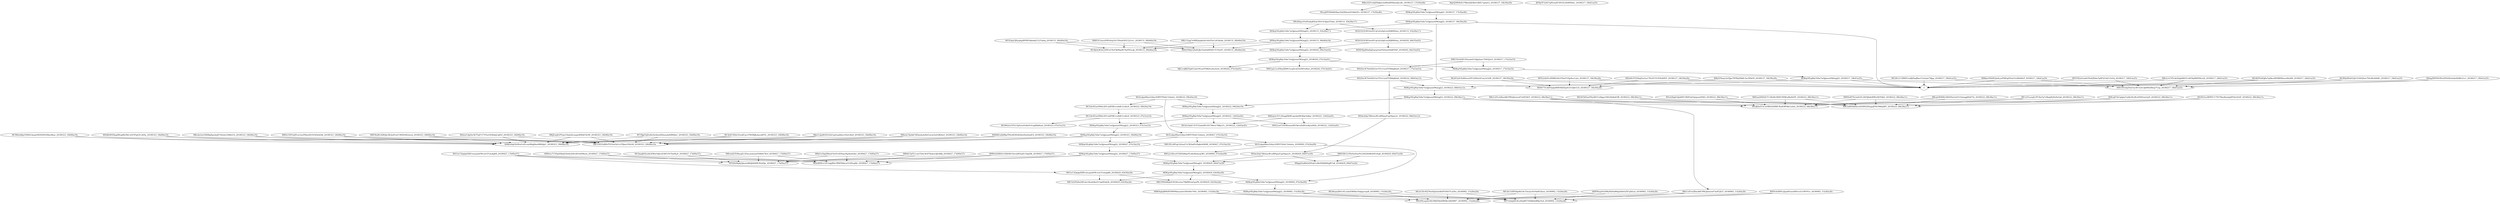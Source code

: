 digraph{rankdir=TB;MHGaxHZDQUT11Rtd9r3BATCfNWiuWaH2DY_20180222_08h38m11s -> MFqKSxFFoCwVBb5hNRWCRuB3RV4kCezfnh_20180222_08h38m11s;
M8853CswrnN9PxSxpToUYHuhE8V27j21oU_20180131_06h46m54s -> MURjQLBGhCjTHFwU9uF4kMxpW7XyPDLLqk_20180131_06h46m54s;
MWUDrxSQP1XYuydwEGAJqQuyr7N9GJ2ziT_20180217_17h23m53s -> MS2Dn1K76wD42Gw1VYcUrxoFFD8AqRobif_20180217_17h23m53s;
MFEiLAitPzc9N8RGAtLFHwEUPjpXuvL2yx_20180127_18h39m26s -> 3MgVijYBV8oPz7XBnQQEKbG3BZL7qnQrLt_20180127_18h39m26s;
MBntm7fjxbkF3KXmdnAsWeGuLm5wEQKDmY_20180323_18h08m16s -> MM6uiAqG6zWmFnZGcmhBtgJhbotB84hJyC_20180323_18h08m16s;
MDzgZ8DY6t5fEeQY92Hriiw9nNt8KLFsc1_20180217_18h41m25s -> 3JH5fpTF3z927q9VrzyXCNFGE2NdfNNfnv_20180217_18h41m25s;
MDKqrNEgRdyTdAx7iuQjjiunatPAQugJ22_20180202_07h14m01s -> MDKqrNEgRdyTdAx7iuQjjiunatPAQugJ22_20180217_17h23m53s;
MDzgZ8DY6t5fEeQY92Hriiw9nNt8KLFsc1_20180217_18h41m25s -> MNCHYi1kj5NnFmvBU5nS1AJNMrZBwp7U2p_20180217_18h41m25s;
MGFydpx68mt2t4iysYtBYVTHrbC1h4atty_20180902_07h24m09s -> M8Uj1zNhvzV558DQ6bjePLdAsMohouJ3KY_20180902_07h24m09s;
MAM4EoZjMRpTP6ci6E8SrKSdetHwtbxdEX_20180323_18h08m16s -> MM6uiAqG6zWmFnZGcmhBtgJhbotB84hJyC_20180323_18h08m16s;
MGFydpx68mt2t4iysYtBYVTHrbC1h4atty_20180427_07h10m10s -> MGFydpx68mt2t4iysYtBYVTHrbC1h4atty_20180902_07h24m09s;
MDKqrNEgRdyTdAx7iuQjjiunatPAQugJ22_20180427_17h00m57s -> MQwRHEw1ZFvnJgWkcTBMT68wuzYcNSvgMe_20180427_17h00m57s;
MDKqrNEgRdyTdAx7iuQjjiunatPAQugJ22_20180323_07h31m33s -> MDKqrNEgRdyTdAx7iuQjjiunatPAQugJ22_20180323_18h08m16s;
MHrb9cYT2D4qZ2e2tz17fYnYU5UDTh4HNT_20180127_18h39m26s -> MHSF75CdbPQoJiaMM5MZZtpSG51DjbCLTo_20180127_18h39m26s;
MF29LvU1RMSUxuRjFkuJRax1CmGpw7SJpp_20180217_18h41m25s -> 3JH5fpTF3z927q9VrzyXCNFGE2NdfNNfnv_20180217_18h41m25s;
MHGaxHZDQUT11Rtd9r3BATCfNWiuWaH2DY_20180222_08h38m11s -> MW3o68VAZ6hvwZtHHGZNognJF6S3M6qH6T_20180222_08h38m11s;
MDKqrNEgRdyTdAx7iuQjjiunatPAQugJ22_20180131_05h28m17s -> MDKqrNEgRdyTdAx7iuQjjiunatPAQugJ22_20180131_06h46m54s;
M99uLs7UYDpiSMqS5HsRcD4Fo4PvbNMxxA_20180427_17h00m57s -> MQwRHEw1ZFvnJgWkcTBMT68wuzYcNSvgMe_20180427_17h00m57s;
MAM4EoZjMRpTP6ci6E8SrKSdetHwtbxdEX_20180323_18h08m16s -> MKTvfd1SxB6vPYZ3ox5hLLzTDJmvGSb24f_20180323_18h08m16s;
MVi1xC3QqdpHZBUmLq2ykYWv2zCFGm4gKR_20180427_17h00m57s -> MVi1xC3QqdpHZBUmLq2ykYWv2zCFGm4gKR_20180429_02h56m26s;
MDKqrNEgRdyTdAx7iuQjjiunatPAQugJ22_20180217_18h41m25s -> MNCHYi1kj5NnFmvBU5nS1AJNMrZBwp7U2p_20180217_18h41m25s;
MCQmgKZZn2kGHWzF4J4s2ERZCP47XwRLjV_20180427_17h00m57s -> MQwRHEw1ZFvnJgWkcTBMT68wuzYcNSvgMe_20180427_17h00m57s;
M99uLs7UYDpiSMqS5HsRcD4Fo4PvbNMxxA_20180427_17h00m57s -> MTiDhD6pkj3jkuari4KbJbH49fCfb2jNjy_20180427_17h00m57s;
MMkwrNS6XUJndLysZNB3gFHutLEyWk4HvP_20180217_18h41m25s -> MNCHYi1kj5NnFmvBU5nS1AJNMrZBwp7U2p_20180217_18h41m25s;
MWHoM79v2w6zYL2AFSJhibtKRExM3Y4Ji2_20180222_08h38m11s -> MW3o68VAZ6hvwZtHHGZNognJF6S3M6qH6T_20180222_08h38m11s;
MDKqrNEgRdyTdAx7iuQjjiunatPAQugJ22_20180202_07h14m01s -> MJCvvdJKEPgdUGyk19GzyVFXKZLefm3tmS_20180202_07h14m01s;
MFVVX2xEuahhTDoEJNhmTg9FQCA2Cr5zVq_20180217_18h41m25s -> MNCHYi1kj5NnFmvBU5nS1AJNMrZBwp7U2p_20180217_18h41m25s;
MGFydpx68mt2t4iysYtBYVTHrbC1h4atty_20180902_07h24m09s -> MDKqrNEgRdyTdAx7iuQjjiunatPAQugJ22_20180902_07h24m09s;
MBvmbDTE8bxqZL3PmLmah1juFH48Ar7Kvf_20180427_17h00m57s -> MTiDhD6pkj3jkuari4KbJbH49fCfb2jNjy_20180427_17h00m57s;
MDKqrNEgRdyTdAx7iuQjjiunatPAQugJ22_20180222_08h38m11s -> MW3o68VAZ6hvwZtHHGZNognJF6S3M6qH6T_20180222_08h38m11s;
M9cRSgxvPx4NwkyKfVqUXVrCEQJasVTidm_20180131_05h28m17s -> MDKqrNEgRdyTdAx7iuQjjiunatPAQugJ22_20180131_05h28m17s;
MKcpGKXXXLtHhSYbsGoQ1UQzwqgjXQd75y_20180222_08h38m11s -> MW3o68VAZ6hvwZtHHGZNognJF6S3M6qH6T_20180222_08h38m11s;
MDKqrNEgRdyTdAx7iuQjjiunatPAQugJ22_20180902_11h26m26s -> MVoVXLsqobu5K3AWJTAh4ZBSRs1J6iiMW7_20180902_11h26m26s;
MCM8wdBgrY4WKvQnupV6DNZ9EDfXyo9kue_20180323_18h08m16s -> MM6uiAqG6zWmFnZGcmhBtgJhbotB84hJyC_20180323_18h08m16s;
MFvcV1ocxqEcPF3bxTq7vBzgdEjDyHa5a8_20180222_08h38m11s -> MW3o68VAZ6hvwZtHHGZNognJF6S3M6qH6T_20180222_08h38m11s;
MGFydpx68mt2t4iysYtBYVTHrbC1h4atty_20180222_09h20m19s -> MDKqrNEgRdyTdAx7iuQjjiunatPAQugJ22_20180222_09h20m19s;
MNd6hWSNpajfWng6K29bCxQTYPgEZCsKNy_20180323_18h08m16s -> MM6uiAqG6zWmFnZGcmhBtgJhbotB84hJyC_20180323_18h08m16s;
MDKqrNEgRdyTdAx7iuQjjiunatPAQugJ22_20180127_18h39m26s -> 3MgVijYBV8oPz7XBnQQEKbG3BZL7qnQrLt_20180127_18h39m26s;
MFEiLAitPzc9N8RGAtLFHwEUPjpXuvL2yx_20180127_18h39m26s -> MHSF75CdbPQoJiaMM5MZZtpSG51DjbCLTo_20180127_18h39m26s;
MDKqrNEgRdyTdAx7iuQjjiunatPAQugJ22_20180323_18h08m16s -> MKTvfd1SxB6vPYZ3ox5hLLzTDJmvGSb24f_20180323_18h08m16s;
MKuAe2nz5tRXBg9gwdyJD7bHoh23A9kGCh_20180323_18h08m16s -> MKTvfd1SxB6vPYZ3ox5hLLzTDJmvGSb24f_20180323_18h08m16s;
MHrb9cYT2D4qZ2e2tz17fYnYU5UDTh4HNT_20180127_18h39m26s -> 3MgVijYBV8oPz7XBnQQEKbG3BZL7qnQrLt_20180127_18h39m26s;
MDKqrNEgRdyTdAx7iuQjjiunatPAQugJ22_20180131_06h46m54s -> M9rhTPAyEz6a6UJkvVwbttkWHZUTUYhtZC_20180131_06h46m54s;
MDKqrNEgRdyTdAx7iuQjjiunatPAQugJ22_20180429_02h56m26s -> MDKqrNEgRdyTdAx7iuQjjiunatPAQugJ22_20180902_07h24m09s;
MHLaJT1kUqdgtxUmKo5Ey8LnF6ZttweCpN_20180222_08h38m11s -> MW3o68VAZ6hvwZtHHGZNognJF6S3M6qH6T_20180222_08h38m11s;
MRyFn3AqDRhiuEVetPvQYXwp3Sp9yhA3k2_20180427_17h00m57s -> MQwRHEw1ZFvnJgWkcTBMT68wuzYcNSvgMe_20180427_17h00m57s;
MMkwrNS6XUJndLysZNB3gFHutLEyWk4HvP_20180217_18h41m25s -> 3JH5fpTF3z927q9VrzyXCNFGE2NdfNNfnv_20180217_18h41m25s;
MEA6vpvJS61v4L1adoEMNko1SdgajcvqaR_20180902_11h26m26s -> MP7rwbgHiEALz44q96UY4iXkbEJRXjvVoA_20180902_11h26m26s;
MDKqrNEgRdyTdAx7iuQjjiunatPAQugJ22_20180429_00h07m20s -> MDKqrNEgRdyTdAx7iuQjjiunatPAQugJ22_20180429_02h56m26s;
MGsG3Zc95j79nA5iJa5mHbDY5Nf37LsQVn_20180902_11h26m26s -> MVoVXLsqobu5K3AWJTAh4ZBSRs1J6iiMW7_20180902_11h26m26s;
MSAe2bhj7ARwiaoWcuBfSpq3Cpj56gsa3v_20180429_00h07m20s -> MDKqrNEgRdyTdAx7iuQjjiunatPAQugJ22_20180429_00h07m20s;
MKxLrvCVScAySQg64W3UoSEXq9X6HNtvQ2_20180217_18h41m25s -> MNCHYi1kj5NnFmvBU5nS1AJNMrZBwp7U2p_20180217_18h41m25s;
MFckG1iHPNAp9bUdC3Ta3yLHvPddPL82sn_20180902_11h26m26s -> MVoVXLsqobu5K3AWJTAh4ZBSRs1J6iiMW7_20180902_11h26m26s;
MBvmbDTE8bxqZL3PmLmah1juFH48Ar7Kvf_20180427_17h00m57s -> MQwRHEw1ZFvnJgWkcTBMT68wuzYcNSvgMe_20180427_17h00m57s;
MKuAe2nz5tRXBg9gwdyJD7bHoh23A9kGCh_20180323_18h08m16s -> MM6uiAqG6zWmFnZGcmhBtgJhbotB84hJyC_20180323_18h08m16s;
MDKqrNEgRdyTdAx7iuQjjiunatPAQugJ22_20180222_12h02m45s -> MNGLzeCFXDWyxxmWESkvxDnRGeeKyndXSb_20180222_12h02m45s;
MBm3QT1eDjZDbJbxi3nMHzRY6hbu4J1yBc_20180127_17h30m46s -> MLazJHVDbbBdiXpn2fzJ28bLpQ25dbk2Fo_20180127_17h30m46s;
MRyEP4nazi3nYJpn7RTBqV9bRcTavNDb59_20180127_18h39m26s -> 3MgVijYBV8oPz7XBnQQEKbG3BZL7qnQrLt_20180127_18h39m26s;
M8Ds1SHTwJfVvm3uzPR4a26Z3FhPkt4Zd6_20180323_18h08m16s -> MM6uiAqG6zWmFnZGcmhBtgJhbotB84hJyC_20180323_18h08m16s;
MCG4eNGnrSWAe3EFcaHFBEvvy8dE1LeKsN_20180323_07h31m33s -> MDKqrNEgRdyTdAx7iuQjjiunatPAQugJ22_20180323_07h31m33s;
MGNGGecRPR5U17YS7MnnKauhgDFNoL9rAT_20180222_08h38m11s -> MW3o68VAZ6hvwZtHHGZNognJF6S3M6qH6T_20180222_08h38m11s;
MKxLrvCVScAySQg64W3UoSEXq9X6HNtvQ2_20180217_18h41m25s -> 3JH5fpTF3z927q9VrzyXCNFGE2NdfNNfnv_20180217_18h41m25s;
MS2Dn1K76wD42Gw1VYcUrxoFFD8AqRobif_20180217_17h23m53s -> MS2Dn1K76wD42Gw1VYcUrxoFFD8AqRobif_20180222_08h03m12s;
MDKqrNEgRdyTdAx7iuQjjiunatPAQugJ22_20180222_12h02m45s -> MUk3vAxkU3UPT2ndufRTrXY7Mww7RBp1FL_20180222_12h02m45s;
MBh6t7pfTL1cmCYAw363f79ydos3JZeB8J_20180427_17h00m57s -> MTiDhD6pkj3jkuari4KbJbH49fCfb2jNjy_20180427_17h00m57s;
M8PWmpVoG6MyM29x86bg5bHrQ3X7pXiGyf_20180902_11h26m26s -> MP7rwbgHiEALz44q96UY4iXkbEJRXjvVoA_20180902_11h26m26s;
MKcpGKXXXLtHhSYbsGoQ1UQzwqgjXQd75y_20180222_08h38m11s -> MFqKSxFFoCwVBb5hNRWCRuB3RV4kCezfnh_20180222_08h38m11s;
MDKqrNEgRdyTdAx7iuQjjiunatPAQugJ22_20180427_07h10m10s -> MDKqrNEgRdyTdAx7iuQjjiunatPAQugJ22_20180427_17h00m57s;
MS2Dn1K76wD42Gw1VYcUrxoFFD8AqRobif_20180222_08h03m12s -> MSAe2bhj7ARwiaoWcuBfSpq3Cpj56gsa3v_20180222_08h03m12s;
MCG4eNGnrSWAe3EFcaHFBEvvy8dE1LeKsN_20180323_07h31m33s -> MGW6uGeTPGLTbjYeezPsdbNGFnq4RbBoxb_20180323_07h31m33s;
M8cCoN1oQXmrk8CPBGjhiexrn47mR7jX2T_20180222_08h38m11s -> M8cCoN1oQXmrk8CPBGjhiexrn47mR7jX2T_20180902_11h26m26s;
MS2Dn1K76wD42Gw1VYcUrxoFFD8AqRobif_20180222_08h03m12s -> MDKqrNEgRdyTdAx7iuQjjiunatPAQugJ22_20180222_08h03m12s;
MVi1xC3QqdpHZBUmLq2ykYWv2zCFGm4gKR_20180427_17h00m57s -> MQwRHEw1ZFvnJgWkcTBMT68wuzYcNSvgMe_20180427_17h00m57s;
MGfr5Q183B1bwAYCqGsZsDgEexQDJ8MDmy_20180131_05h28m17s -> MGfr5Q183B1bwAYCqGsZsDgEexQDJ8MDmy_20180202_06h35m03s;
MDKqrNEgRdyTdAx7iuQjjiunatPAQugJ22_20180131_06h46m54s -> MDKqrNEgRdyTdAx7iuQjjiunatPAQugJ22_20180202_06h35m03s;
MDKqrNEgRdyTdAx7iuQjjiunatPAQugJ22_20180217_18h41m25s -> 3JH5fpTF3z927q9VrzyXCNFGE2NdfNNfnv_20180217_18h41m25s;
M9cRSgxvPx4NwkyKfVqUXVrCEQJasVTidm_20180131_05h28m17s -> MGfr5Q183B1bwAYCqGsZsDgEexQDJ8MDmy_20180131_05h28m17s;
M8853CswrnN9PxSxpToUYHuhE8V27j21oU_20180131_06h46m54s -> M9rhTPAyEz6a6UJkvVwbttkWHZUTUYhtZC_20180131_06h46m54s;
MGFydpx68mt2t4iysYtBYVTHrbC1h4atty_20180427_07h10m10s -> M8URUuXPzqCxSxxd7vCWQaB3rNgKeAD6Mf_20180427_07h10m10s;
MEA6vpvJS61v4L1adoEMNko1SdgajcvqaR_20180902_11h26m26s -> MVoVXLsqobu5K3AWJTAh4ZBSRs1J6iiMW7_20180902_11h26m26s;
MKLCFgqCwMBQiypkttbEcKdTQvCx61Kohb_20180131_06h46m54s -> MURjQLBGhCjTHFwU9uF4kMxpW7XyPDLLqk_20180131_06h46m54s;
MFVVX2xEuahhTDoEJNhmTg9FQCA2Cr5zVq_20180217_18h41m25s -> 3JH5fpTF3z927q9VrzyXCNFGE2NdfNNfnv_20180217_18h41m25s;
MEt955kYawPDyADCUsHgpcG9ZoVkAhdGfR_20180222_08h38m11s -> MFqKSxFFoCwVBb5hNRWCRuB3RV4kCezfnh_20180222_08h38m11s;
MDKqrNEgRdyTdAx7iuQjjiunatPAQugJ22_20180427_17h00m57s -> MTiDhD6pkj3jkuari4KbJbH49fCfb2jNjy_20180427_17h00m57s;
M8EWqWLtKBQJe3KQxiZGwF3WXiYAS2wick_20180323_18h08m16s -> MM6uiAqG6zWmFnZGcmhBtgJhbotB84hJyC_20180323_18h08m16s;
MVi1xC3QqdpHZBUmLq2ykYWv2zCFGm4gKR_20180429_02h56m26s -> MK7eEZEkXa2MLdsr1KudsRarZ13qQEbbQb_20180429_02h56m26s;
MNDv4oRHUxJxjn6EtrytHfFevoTz1WVYGv_20180902_11h26m26s -> MP7rwbgHiEALz44q96UY4iXkbEJRXjvVoA_20180902_11h26m26s;
MQwnU4gDw5K7PqP1T7VYis2VEKbfqUp8Gf_20180323_18h08m16s -> MM6uiAqG6zWmFnZGcmhBtgJhbotB84hJyC_20180323_18h08m16s;
MBhtg2e3UCcKmjgHkMCqmAahWGKgCkAkoi_20180222_12h02m45s -> MNGLzeCFXDWyxxmWESkvxDnRGeeKyndXSb_20180222_12h02m45s;
MRD5BULUPbr9zA5mPh1Z62DbMhN4Frfrq8_20180429_00h07m20s -> MDKqrNEgRdyTdAx7iuQjjiunatPAQugJ22_20180429_00h07m20s;
MKLCFgqCwMBQiypkttbEcKdTQvCx61Kohb_20180131_06h46m54s -> M9rhTPAyEz6a6UJkvVwbttkWHZUTUYhtZC_20180131_06h46m54s;
MF29LvU1RMSUxuRjFkuJRax1CmGpw7SJpp_20180217_18h41m25s -> MNCHYi1kj5NnFmvBU5nS1AJNMrZBwp7U2p_20180217_18h41m25s;
MEt955kYawPDyADCUsHgpcG9ZoVkAhdGfR_20180222_08h38m11s -> MW3o68VAZ6hvwZtHHGZNognJF6S3M6qH6T_20180222_08h38m11s;
MDKqrNEgRdyTdAx7iuQjjiunatPAQugJ22_20180131_06h46m54s -> MURjQLBGhCjTHFwU9uF4kMxpW7XyPDLLqk_20180131_06h46m54s;
MLbP2zZvSiA9zxciePF226DesVCwy3vLbW_20180127_18h39m26s -> MHSF75CdbPQoJiaMM5MZZtpSG51DjbCLTo_20180127_18h39m26s;
MFvcV1ocxqEcPF3bxTq7vBzgdEjDyHa5a8_20180222_08h38m11s -> MFqKSxFFoCwVBb5hNRWCRuB3RV4kCezfnh_20180222_08h38m11s;
M8EWqWLtKBQJe3KQxiZGwF3WXiYAS2wick_20180323_18h08m16s -> MKTvfd1SxB6vPYZ3ox5hLLzTDJmvGSb24f_20180323_18h08m16s;
MGfr5Q183B1bwAYCqGsZsDgEexQDJ8MDmy_20180202_06h35m03s -> MD9F8JxJMwJQpEpng3mhVQrEg5t6ABTHiP_20180202_06h35m03s;
MKJEarjbGPVqu33AobA2caxgL8PAQEYk3W_20180323_18h08m16s -> MM6uiAqG6zWmFnZGcmhBtgJhbotB84hJyC_20180323_18h08m16s;
MDKqrNEgRdyTdAx7iuQjjiunatPAQugJ22_20180902_11h26m26s -> MP7rwbgHiEALz44q96UY4iXkbEJRXjvVoA_20180902_11h26m26s;
MDKqrNEgRdyTdAx7iuQjjiunatPAQugJ22_20180202_06h35m03s -> MDKqrNEgRdyTdAx7iuQjjiunatPAQugJ22_20180202_07h14m01s;
MGtKDVnXQj6a7gNkceMYAB9Hyuzufbs9Xt_20180217_18h41m25s -> MNCHYi1kj5NnFmvBU5nS1AJNMrZBwp7U2p_20180217_18h41m25s;
MDKqrNEgRdyTdAx7iuQjjiunatPAQugJ22_20180429_02h56m26s -> MK7eEZEkXa2MLdsr1KudsRarZ13qQEbbQb_20180429_02h56m26s;
MDKqrNEgRdyTdAx7iuQjjiunatPAQugJ22_20180427_17h00m57s -> MDKqrNEgRdyTdAx7iuQjjiunatPAQugJ22_20180429_00h07m20s;
MFH3gaUJHyiq4giBY9R3Qkwkfq7Uj7Qa4q_20180131_06h46m54s -> MURjQLBGhCjTHFwU9uF4kMxpW7XyPDLLqk_20180131_06h46m54s;
MWUDrxSQP1XYuydwEGAJqQuyr7N9GJ2ziT_20180217_17h23m53s -> MDKqrNEgRdyTdAx7iuQjjiunatPAQugJ22_20180217_17h23m53s;
MSAe2bhj7ARwiaoWcuBfSpq3Cpj56gsa3v_20180429_00h07m20s -> M9gp4LhiKkQ29ZwJt1xMzS9Hj6MnjJX7nK_20180429_00h07m20s;
MDKqrNEgRdyTdAx7iuQjjiunatPAQugJ22_20180222_09h20m19s -> MDKqrNEgRdyTdAx7iuQjjiunatPAQugJ22_20180222_12h02m45s;
MDKqrNEgRdyTdAx7iuQjjiunatPAQugJ22_20180127_17h30m46s -> MDKqrNEgRdyTdAx7iuQjjiunatPAQugJ22_20180127_18h39m26s;
MBm3QT1eDjZDbJbxi3nMHzRY6hbu4J1yBc_20180127_17h30m46s -> MDKqrNEgRdyTdAx7iuQjjiunatPAQugJ22_20180127_17h30m46s;
MGsG3Zc95j79nA5iJa5mHbDY5Nf37LsQVn_20180902_11h26m26s -> MP7rwbgHiEALz44q96UY4iXkbEJRXjvVoA_20180902_11h26m26s;
MDKqrNEgRdyTdAx7iuQjjiunatPAQugJ22_20180323_18h08m16s -> MDKqrNEgRdyTdAx7iuQjjiunatPAQugJ22_20180427_07h10m10s;
MDKqrNEgRdyTdAx7iuQjjiunatPAQugJ22_20180127_18h39m26s -> MDKqrNEgRdyTdAx7iuQjjiunatPAQugJ22_20180131_05h28m17s;
MRyFn3AqDRhiuEVetPvQYXwp3Sp9yhA3k2_20180427_17h00m57s -> MTiDhD6pkj3jkuari4KbJbH49fCfb2jNjy_20180427_17h00m57s;
M8PWmpVoG6MyM29x86bg5bHrQ3X7pXiGyf_20180902_11h26m26s -> MVoVXLsqobu5K3AWJTAh4ZBSRs1J6iiMW7_20180902_11h26m26s;
M8cCoN1oQXmrk8CPBGjhiexrn47mR7jX2T_20180902_11h26m26s -> MP7rwbgHiEALz44q96UY4iXkbEJRXjvVoA_20180902_11h26m26s;
MDKqrNEgRdyTdAx7iuQjjiunatPAQugJ22_20180222_08h03m12s -> MDKqrNEgRdyTdAx7iuQjjiunatPAQugJ22_20180222_08h38m11s;
MGNGGecRPR5U17YS7MnnKauhgDFNoL9rAT_20180222_08h38m11s -> MFqKSxFFoCwVBb5hNRWCRuB3RV4kCezfnh_20180222_08h38m11s;
M8cCoN1oQXmrk8CPBGjhiexrn47mR7jX2T_20180902_11h26m26s -> MVoVXLsqobu5K3AWJTAh4ZBSRs1J6iiMW7_20180902_11h26m26s;
MHLaJT1kUqdgtxUmKo5Ey8LnF6ZttweCpN_20180222_08h38m11s -> MFqKSxFFoCwVBb5hNRWCRuB3RV4kCezfnh_20180222_08h38m11s;
MDKqrNEgRdyTdAx7iuQjjiunatPAQugJ22_20180217_17h23m53s -> MDKqrNEgRdyTdAx7iuQjjiunatPAQugJ22_20180217_18h41m25s;
MTTAJpY2JZx4b2Avfdzo4Z6mmAaDBWfJuC_20180323_18h08m16s -> MM6uiAqG6zWmFnZGcmhBtgJhbotB84hJyC_20180323_18h08m16s;
MDKqrNEgRdyTdAx7iuQjjiunatPAQugJ22_20180902_07h24m09s -> MDKqrNEgRdyTdAx7iuQjjiunatPAQugJ22_20180902_11h26m26s;
MDKqrNEgRdyTdAx7iuQjjiunatPAQugJ22_20180222_08h38m11s -> MDKqrNEgRdyTdAx7iuQjjiunatPAQugJ22_20180222_09h20m19s;
MLbP2zZvSiA9zxciePF226DesVCwy3vLbW_20180127_18h39m26s -> 3MgVijYBV8oPz7XBnQQEKbG3BZL7qnQrLt_20180127_18h39m26s;
MCAz4CNHaUfrueKUpv1PWZBJKxhyra8PVL_20180323_18h08m16s -> MM6uiAqG6zWmFnZGcmhBtgJhbotB84hJyC_20180323_18h08m16s;
M98VuDZBDGUZBZiBUS2e1jWVLJSU3AxjNK_20180427_17h00m57s -> MQwRHEw1ZFvnJgWkcTBMT68wuzYcNSvgMe_20180427_17h00m57s;
M8cCoN1oQXmrk8CPBGjhiexrn47mR7jX2T_20180222_08h38m11s -> MFqKSxFFoCwVBb5hNRWCRuB3RV4kCezfnh_20180222_08h38m11s;
MDKqrNEgRdyTdAx7iuQjjiunatPAQugJ22_20180127_18h39m26s -> MHSF75CdbPQoJiaMM5MZZtpSG51DjbCLTo_20180127_18h39m26s;
MVi1xC3QqdpHZBUmLq2ykYWv2zCFGm4gKR_20180427_17h00m57s -> MTiDhD6pkj3jkuari4KbJbH49fCfb2jNjy_20180427_17h00m57s;
MFckG1iHPNAp9bUdC3Ta3yLHvPddPL82sn_20180902_11h26m26s -> MP7rwbgHiEALz44q96UY4iXkbEJRXjvVoA_20180902_11h26m26s;
MC8Hy8EbhY2JsUtG6iQZon7SZsWet69dfL_20180217_18h41m25s -> MNCHYi1kj5NnFmvBU5nS1AJNMrZBwp7U2p_20180217_18h41m25s;
MRyEP4nazi3nYJpn7RTBqV9bRcTavNDb59_20180127_18h39m26s -> MHSF75CdbPQoJiaMM5MZZtpSG51DjbCLTo_20180127_18h39m26s;
MCG4eNGnrSWAe3EFcaHFBEvvy8dE1LeKsN_20180222_09h20m19s -> MCG4eNGnrSWAe3EFcaHFBEvvy8dE1LeKsN_20180323_07h31m33s;
MQwnU4gDw5K7PqP1T7VYis2VEKbfqUp8Gf_20180323_18h08m16s -> MKTvfd1SxB6vPYZ3ox5hLLzTDJmvGSb24f_20180323_18h08m16s;
MGFydpx68mt2t4iysYtBYVTHrbC1h4atty_20180427_07h10m10s -> MDKqrNEgRdyTdAx7iuQjjiunatPAQugJ22_20180427_07h10m10s;
MJnvCzJujW2XTxX2CgA1qxBmLe5ServKe6_20180323_18h08m16s -> MM6uiAqG6zWmFnZGcmhBtgJhbotB84hJyC_20180323_18h08m16s;
MTzrQSgkUkJo8NFvfXZEAzVqinjuee856Q_20180222_08h38m11s -> MFqKSxFFoCwVBb5hNRWCRuB3RV4kCezfnh_20180222_08h38m11s;
MJnvCzJujW2XTxX2CgA1qxBmLe5ServKe6_20180323_18h08m16s -> MKTvfd1SxB6vPYZ3ox5hLLzTDJmvGSb24f_20180323_18h08m16s;
MCAz4CNHaUfrueKUpv1PWZBJKxhyra8PVL_20180323_18h08m16s -> MKTvfd1SxB6vPYZ3ox5hLLzTDJmvGSb24f_20180323_18h08m16s;
MWHoM79v2w6zYL2AFSJhibtKRExM3Y4Ji2_20180222_08h38m11s -> MFqKSxFFoCwVBb5hNRWCRuB3RV4kCezfnh_20180222_08h38m11s;
MSAe2bhj7ARwiaoWcuBfSpq3Cpj56gsa3v_20180222_08h03m12s -> MSAe2bhj7ARwiaoWcuBfSpq3Cpj56gsa3v_20180429_00h07m20s;
MBhtg2e3UCcKmjgHkMCqmAahWGKgCkAkoi_20180222_12h02m45s -> MUk3vAxkU3UPT2ndufRTrXY7Mww7RBp1FL_20180222_12h02m45s;
MCQmgKZZn2kGHWzF4J4s2ERZCP47XwRLjV_20180427_17h00m57s -> MTiDhD6pkj3jkuari4KbJbH49fCfb2jNjy_20180427_17h00m57s;
MDKqrNEgRdyTdAx7iuQjjiunatPAQugJ22_20180222_08h38m11s -> MFqKSxFFoCwVBb5hNRWCRuB3RV4kCezfnh_20180222_08h38m11s;
MRD5BULUPbr9zA5mPh1Z62DbMhN4Frfrq8_20180429_00h07m20s -> M9gp4LhiKkQ29ZwJt1xMzS9Hj6MnjJX7nK_20180429_00h07m20s;
MDKqrNEgRdyTdAx7iuQjjiunatPAQugJ22_20180429_02h56m26s -> MKGYWhhKbJnS3EQhLx2so7Mj9B52aFgwPA_20180429_02h56m26s;
MGFydpx68mt2t4iysYtBYVTHrbC1h4atty_20180222_09h20m19s -> MCG4eNGnrSWAe3EFcaHFBEvvy8dE1LeKsN_20180222_09h20m19s;
MFH3gaUJHyiq4giBY9R3Qkwkfq7Uj7Qa4q_20180131_06h46m54s -> M9rhTPAyEz6a6UJkvVwbttkWHZUTUYhtZC_20180131_06h46m54s;
MVi1xC3QqdpHZBUmLq2ykYWv2zCFGm4gKR_20180429_02h56m26s -> MKGYWhhKbJnS3EQhLx2so7Mj9B52aFgwPA_20180429_02h56m26s;
M8Ds1SHTwJfVvm3uzPR4a26Z3FhPkt4Zd6_20180323_18h08m16s -> MKTvfd1SxB6vPYZ3ox5hLLzTDJmvGSb24f_20180323_18h08m16s;
MDKqrNEgRdyTdAx7iuQjjiunatPAQugJ22_20180222_12h02m45s -> MDKqrNEgRdyTdAx7iuQjjiunatPAQugJ22_20180323_07h31m33s;
M8cCoN1oQXmrk8CPBGjhiexrn47mR7jX2T_20180222_08h38m11s -> MW3o68VAZ6hvwZtHHGZNognJF6S3M6qH6T_20180222_08h38m11s;
MC8Hy8EbhY2JsUtG6iQZon7SZsWet69dfL_20180217_18h41m25s -> 3JH5fpTF3z927q9VrzyXCNFGE2NdfNNfnv_20180217_18h41m25s;
MTzrQSgkUkJo8NFvfXZEAzVqinjuee856Q_20180222_08h38m11s -> MW3o68VAZ6hvwZtHHGZNognJF6S3M6qH6T_20180222_08h38m11s;
MBh6t7pfTL1cmCYAw363f79ydos3JZeB8J_20180427_17h00m57s -> MQwRHEw1ZFvnJgWkcTBMT68wuzYcNSvgMe_20180427_17h00m57s;
MNd6hWSNpajfWng6K29bCxQTYPgEZCsKNy_20180323_18h08m16s -> MKTvfd1SxB6vPYZ3ox5hLLzTDJmvGSb24f_20180323_18h08m16s;
M98VuDZBDGUZBZiBUS2e1jWVLJSU3AxjNK_20180427_17h00m57s -> MTiDhD6pkj3jkuari4KbJbH49fCfb2jNjy_20180427_17h00m57s;
MGFydpx68mt2t4iysYtBYVTHrbC1h4atty_20180222_09h20m19s -> MGFydpx68mt2t4iysYtBYVTHrbC1h4atty_20180427_07h10m10s;
MGfr5Q183B1bwAYCqGsZsDgEexQDJ8MDmy_20180202_06h35m03s -> MDKqrNEgRdyTdAx7iuQjjiunatPAQugJ22_20180202_06h35m03s;
M8KNqZgR94iXYNWPffmyum41DHs6Ve79A1_20180902_11h26m26s -> MP7rwbgHiEALz44q96UY4iXkbEJRXjvVoA_20180902_11h26m26s;
MTTAJpY2JZx4b2Avfdzo4Z6mmAaDBWfJuC_20180323_18h08m16s -> MKTvfd1SxB6vPYZ3ox5hLLzTDJmvGSb24f_20180323_18h08m16s;
MCM8wdBgrY4WKvQnupV6DNZ9EDfXyo9kue_20180323_18h08m16s -> MKTvfd1SxB6vPYZ3ox5hLLzTDJmvGSb24f_20180323_18h08m16s;
MDKqrNEgRdyTdAx7iuQjjiunatPAQugJ22_20180323_18h08m16s -> MM6uiAqG6zWmFnZGcmhBtgJhbotB84hJyC_20180323_18h08m16s;
MBntm7fjxbkF3KXmdnAsWeGuLm5wEQKDmY_20180323_18h08m16s -> MKTvfd1SxB6vPYZ3ox5hLLzTDJmvGSb24f_20180323_18h08m16s;
M8KNqZgR94iXYNWPffmyum41DHs6Ve79A1_20180902_11h26m26s -> MVoVXLsqobu5K3AWJTAh4ZBSRs1J6iiMW7_20180902_11h26m26s;
MKJEarjbGPVqu33AobA2caxgL8PAQEYk3W_20180323_18h08m16s -> MKTvfd1SxB6vPYZ3ox5hLLzTDJmvGSb24f_20180323_18h08m16s;
MNDv4oRHUxJxjn6EtrytHfFevoTz1WVYGv_20180902_11h26m26s -> MVoVXLsqobu5K3AWJTAh4ZBSRs1J6iiMW7_20180902_11h26m26s;
MDKqrNEgRdyTdAx7iuQjjiunatPAQugJ22_20180217_18h41m25s -> MDKqrNEgRdyTdAx7iuQjjiunatPAQugJ22_20180222_08h03m12s;
MDKqrNEgRdyTdAx7iuQjjiunatPAQugJ22_20180202_07h14m01s -> MWUjaLCxcZMxjTJDWUyvg9vubTwH4YwRnS_20180202_07h14m01s;
MGtKDVnXQj6a7gNkceMYAB9Hyuzufbs9Xt_20180217_18h41m25s -> 3JH5fpTF3z927q9VrzyXCNFGE2NdfNNfnv_20180217_18h41m25s;
}